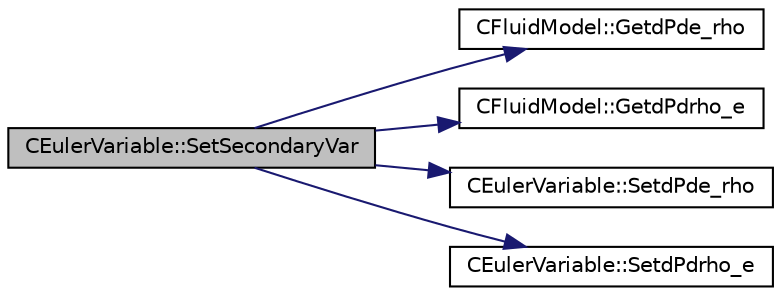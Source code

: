 digraph "CEulerVariable::SetSecondaryVar"
{
 // LATEX_PDF_SIZE
  edge [fontname="Helvetica",fontsize="10",labelfontname="Helvetica",labelfontsize="10"];
  node [fontname="Helvetica",fontsize="10",shape=record];
  rankdir="LR";
  Node1 [label="CEulerVariable::SetSecondaryVar",height=0.2,width=0.4,color="black", fillcolor="grey75", style="filled", fontcolor="black",tooltip="A virtual member."];
  Node1 -> Node2 [color="midnightblue",fontsize="10",style="solid",fontname="Helvetica"];
  Node2 [label="CFluidModel::GetdPde_rho",height=0.2,width=0.4,color="black", fillcolor="white", style="filled",URL="$classCFluidModel.html#a966e042a109e7a370288e90bd5f6a753",tooltip="Get fluid pressure partial derivative."];
  Node1 -> Node3 [color="midnightblue",fontsize="10",style="solid",fontname="Helvetica"];
  Node3 [label="CFluidModel::GetdPdrho_e",height=0.2,width=0.4,color="black", fillcolor="white", style="filled",URL="$classCFluidModel.html#a2863cabc6f166892d7cdfe3ff39cd485",tooltip="Get fluid pressure partial derivative."];
  Node1 -> Node4 [color="midnightblue",fontsize="10",style="solid",fontname="Helvetica"];
  Node4 [label="CEulerVariable::SetdPde_rho",height=0.2,width=0.4,color="black", fillcolor="white", style="filled",URL="$classCEulerVariable.html#a8df6d00795913b8152ffe2c49f902456",tooltip="A virtual member."];
  Node1 -> Node5 [color="midnightblue",fontsize="10",style="solid",fontname="Helvetica"];
  Node5 [label="CEulerVariable::SetdPdrho_e",height=0.2,width=0.4,color="black", fillcolor="white", style="filled",URL="$classCEulerVariable.html#adb61c56c7cad26a064966300021645d7",tooltip="A virtual member."];
}
